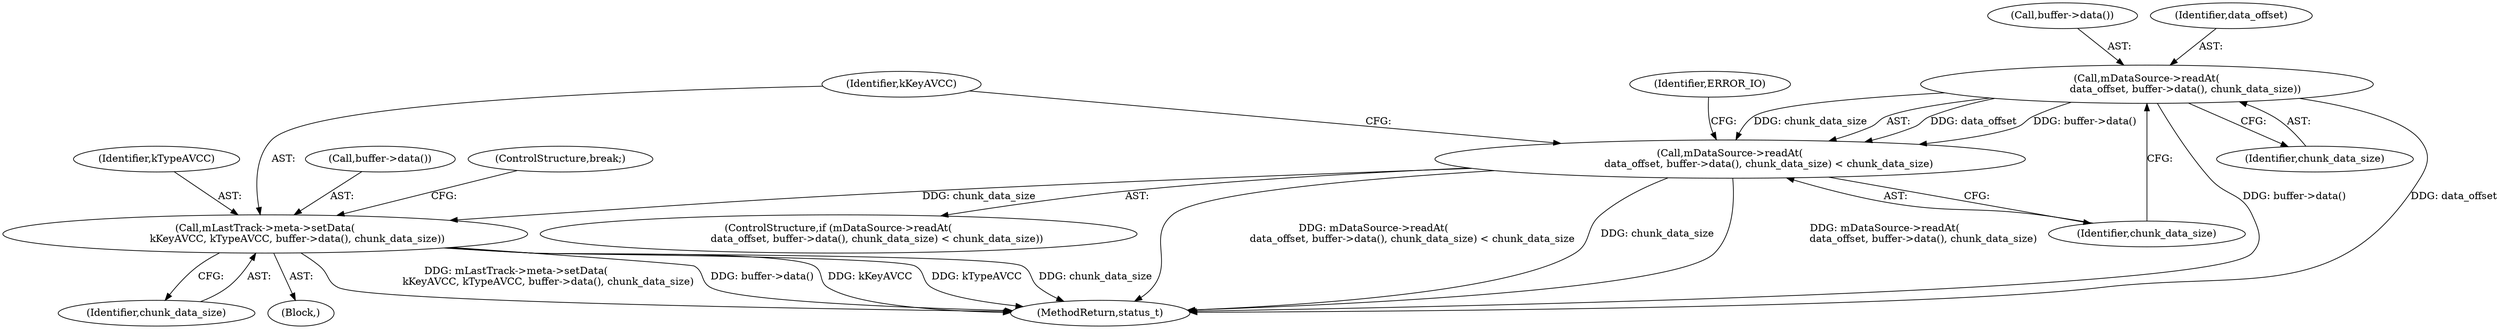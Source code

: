 digraph "0_Android_6fe85f7e15203e48df2cc3e8e1c4bc6ad49dc968@API" {
"1002148" [label="(Call,mDataSource->readAt(\n                        data_offset, buffer->data(), chunk_data_size))"];
"1002147" [label="(Call,mDataSource->readAt(\n                        data_offset, buffer->data(), chunk_data_size) < chunk_data_size)"];
"1002156" [label="(Call,mLastTrack->meta->setData(\n                    kKeyAVCC, kTypeAVCC, buffer->data(), chunk_data_size))"];
"1002157" [label="(Identifier,kKeyAVCC)"];
"1002150" [label="(Call,buffer->data())"];
"1002160" [label="(Identifier,chunk_data_size)"];
"1002149" [label="(Identifier,data_offset)"];
"1002159" [label="(Call,buffer->data())"];
"1002161" [label="(ControlStructure,break;)"];
"1002156" [label="(Call,mLastTrack->meta->setData(\n                    kKeyAVCC, kTypeAVCC, buffer->data(), chunk_data_size))"];
"1002147" [label="(Call,mDataSource->readAt(\n                        data_offset, buffer->data(), chunk_data_size) < chunk_data_size)"];
"1002148" [label="(Call,mDataSource->readAt(\n                        data_offset, buffer->data(), chunk_data_size))"];
"1002158" [label="(Identifier,kTypeAVCC)"];
"1002151" [label="(Identifier,chunk_data_size)"];
"1002152" [label="(Identifier,chunk_data_size)"];
"1002931" [label="(MethodReturn,status_t)"];
"1002146" [label="(ControlStructure,if (mDataSource->readAt(\n                        data_offset, buffer->data(), chunk_data_size) < chunk_data_size))"];
"1002155" [label="(Identifier,ERROR_IO)"];
"1002136" [label="(Block,)"];
"1002148" -> "1002147"  [label="AST: "];
"1002148" -> "1002151"  [label="CFG: "];
"1002149" -> "1002148"  [label="AST: "];
"1002150" -> "1002148"  [label="AST: "];
"1002151" -> "1002148"  [label="AST: "];
"1002152" -> "1002148"  [label="CFG: "];
"1002148" -> "1002931"  [label="DDG: buffer->data()"];
"1002148" -> "1002931"  [label="DDG: data_offset"];
"1002148" -> "1002147"  [label="DDG: data_offset"];
"1002148" -> "1002147"  [label="DDG: buffer->data()"];
"1002148" -> "1002147"  [label="DDG: chunk_data_size"];
"1002147" -> "1002146"  [label="AST: "];
"1002147" -> "1002152"  [label="CFG: "];
"1002152" -> "1002147"  [label="AST: "];
"1002155" -> "1002147"  [label="CFG: "];
"1002157" -> "1002147"  [label="CFG: "];
"1002147" -> "1002931"  [label="DDG: mDataSource->readAt(\n                        data_offset, buffer->data(), chunk_data_size) < chunk_data_size"];
"1002147" -> "1002931"  [label="DDG: chunk_data_size"];
"1002147" -> "1002931"  [label="DDG: mDataSource->readAt(\n                        data_offset, buffer->data(), chunk_data_size)"];
"1002147" -> "1002156"  [label="DDG: chunk_data_size"];
"1002156" -> "1002136"  [label="AST: "];
"1002156" -> "1002160"  [label="CFG: "];
"1002157" -> "1002156"  [label="AST: "];
"1002158" -> "1002156"  [label="AST: "];
"1002159" -> "1002156"  [label="AST: "];
"1002160" -> "1002156"  [label="AST: "];
"1002161" -> "1002156"  [label="CFG: "];
"1002156" -> "1002931"  [label="DDG: kTypeAVCC"];
"1002156" -> "1002931"  [label="DDG: chunk_data_size"];
"1002156" -> "1002931"  [label="DDG: mLastTrack->meta->setData(\n                    kKeyAVCC, kTypeAVCC, buffer->data(), chunk_data_size)"];
"1002156" -> "1002931"  [label="DDG: buffer->data()"];
"1002156" -> "1002931"  [label="DDG: kKeyAVCC"];
}
